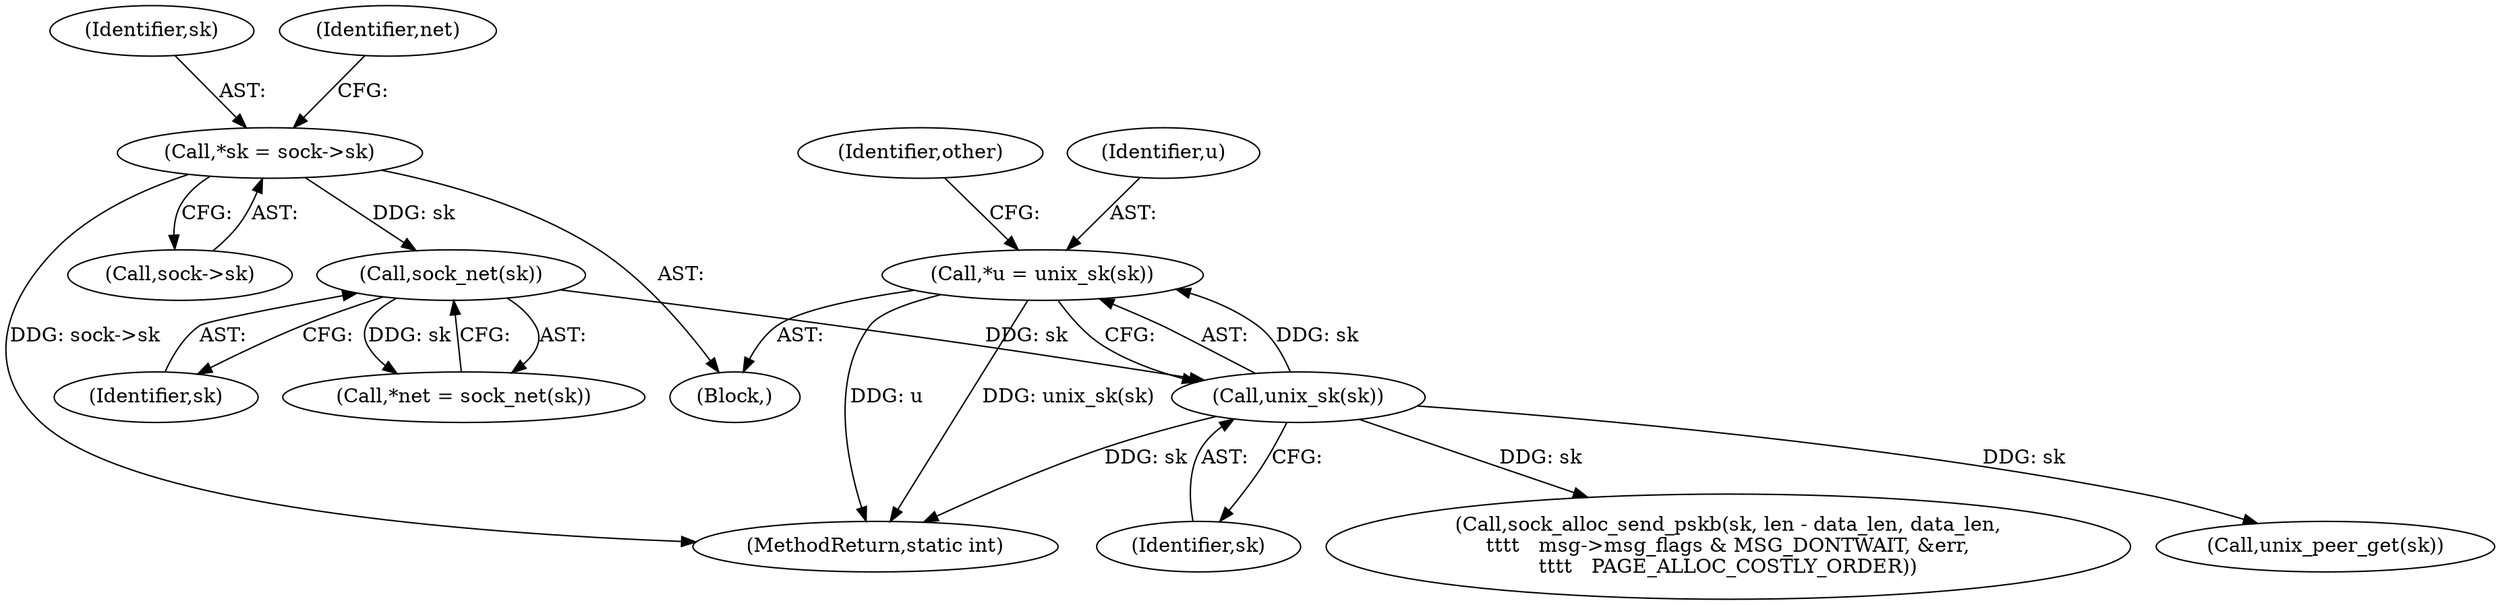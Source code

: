 digraph "0_linux_7d267278a9ece963d77eefec61630223fce08c6c_2@pointer" {
"1000120" [label="(Call,*u = unix_sk(sk))"];
"1000122" [label="(Call,unix_sk(sk))"];
"1000117" [label="(Call,sock_net(sk))"];
"1000109" [label="(Call,*sk = sock->sk)"];
"1000120" [label="(Call,*u = unix_sk(sk))"];
"1000109" [label="(Call,*sk = sock->sk)"];
"1000111" [label="(Call,sock->sk)"];
"1000115" [label="(Call,*net = sock_net(sk))"];
"1000265" [label="(Call,sock_alloc_send_pskb(sk, len - data_len, data_len,\n\t\t\t\t   msg->msg_flags & MSG_DONTWAIT, &err,\n\t\t\t\t   PAGE_ALLOC_COSTLY_ORDER))"];
"1000118" [label="(Identifier,sk)"];
"1000110" [label="(Identifier,sk)"];
"1000121" [label="(Identifier,u)"];
"1000116" [label="(Identifier,net)"];
"1000126" [label="(Identifier,other)"];
"1000201" [label="(Call,unix_peer_get(sk))"];
"1000556" [label="(MethodReturn,static int)"];
"1000117" [label="(Call,sock_net(sk))"];
"1000123" [label="(Identifier,sk)"];
"1000122" [label="(Call,unix_sk(sk))"];
"1000107" [label="(Block,)"];
"1000120" -> "1000107"  [label="AST: "];
"1000120" -> "1000122"  [label="CFG: "];
"1000121" -> "1000120"  [label="AST: "];
"1000122" -> "1000120"  [label="AST: "];
"1000126" -> "1000120"  [label="CFG: "];
"1000120" -> "1000556"  [label="DDG: u"];
"1000120" -> "1000556"  [label="DDG: unix_sk(sk)"];
"1000122" -> "1000120"  [label="DDG: sk"];
"1000122" -> "1000123"  [label="CFG: "];
"1000123" -> "1000122"  [label="AST: "];
"1000122" -> "1000556"  [label="DDG: sk"];
"1000117" -> "1000122"  [label="DDG: sk"];
"1000122" -> "1000201"  [label="DDG: sk"];
"1000122" -> "1000265"  [label="DDG: sk"];
"1000117" -> "1000115"  [label="AST: "];
"1000117" -> "1000118"  [label="CFG: "];
"1000118" -> "1000117"  [label="AST: "];
"1000115" -> "1000117"  [label="CFG: "];
"1000117" -> "1000115"  [label="DDG: sk"];
"1000109" -> "1000117"  [label="DDG: sk"];
"1000109" -> "1000107"  [label="AST: "];
"1000109" -> "1000111"  [label="CFG: "];
"1000110" -> "1000109"  [label="AST: "];
"1000111" -> "1000109"  [label="AST: "];
"1000116" -> "1000109"  [label="CFG: "];
"1000109" -> "1000556"  [label="DDG: sock->sk"];
}
